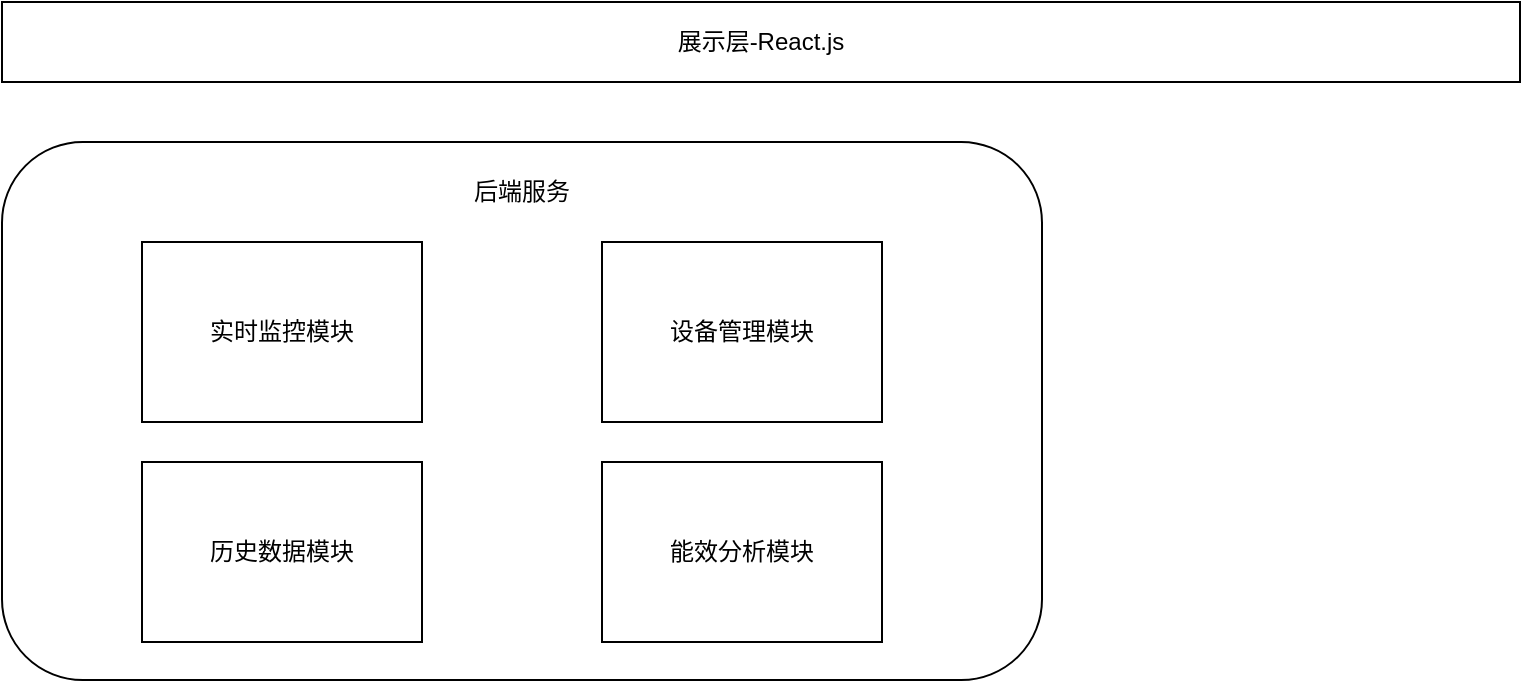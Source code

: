 <mxfile version="26.1.1">
  <diagram name="第 1 页" id="bO8vGcTH6BEmggN3PEdY">
    <mxGraphModel dx="996" dy="573" grid="1" gridSize="10" guides="1" tooltips="1" connect="1" arrows="1" fold="1" page="1" pageScale="1" pageWidth="827" pageHeight="1169" math="0" shadow="0">
      <root>
        <mxCell id="0" />
        <mxCell id="1" parent="0" />
        <mxCell id="dGdK2GwiKbszH_vSBpFH-3" value="展示层-React.js" style="rounded=0;whiteSpace=wrap;html=1;" vertex="1" parent="1">
          <mxGeometry x="81" y="120" width="759" height="40" as="geometry" />
        </mxCell>
        <mxCell id="dGdK2GwiKbszH_vSBpFH-4" value="" style="rounded=1;whiteSpace=wrap;html=1;" vertex="1" parent="1">
          <mxGeometry x="81" y="190" width="520" height="269" as="geometry" />
        </mxCell>
        <mxCell id="dGdK2GwiKbszH_vSBpFH-6" value="实时监控模块" style="rounded=0;whiteSpace=wrap;html=1;" vertex="1" parent="1">
          <mxGeometry x="151" y="240" width="140" height="90" as="geometry" />
        </mxCell>
        <mxCell id="dGdK2GwiKbszH_vSBpFH-7" value="设备管理模块" style="rounded=0;whiteSpace=wrap;html=1;" vertex="1" parent="1">
          <mxGeometry x="381" y="240" width="140" height="90" as="geometry" />
        </mxCell>
        <mxCell id="dGdK2GwiKbszH_vSBpFH-8" value="历史数据模块" style="rounded=0;whiteSpace=wrap;html=1;" vertex="1" parent="1">
          <mxGeometry x="151" y="350" width="140" height="90" as="geometry" />
        </mxCell>
        <mxCell id="dGdK2GwiKbszH_vSBpFH-9" value="能效分析模块" style="rounded=0;whiteSpace=wrap;html=1;" vertex="1" parent="1">
          <mxGeometry x="381" y="350" width="140" height="90" as="geometry" />
        </mxCell>
        <mxCell id="dGdK2GwiKbszH_vSBpFH-10" value="后端服务" style="text;html=1;align=center;verticalAlign=middle;whiteSpace=wrap;rounded=0;" vertex="1" parent="1">
          <mxGeometry x="286" y="200" width="110" height="30" as="geometry" />
        </mxCell>
      </root>
    </mxGraphModel>
  </diagram>
</mxfile>

